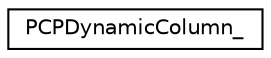 digraph "Graphical Class Hierarchy"
{
  edge [fontname="Helvetica",fontsize="10",labelfontname="Helvetica",labelfontsize="10"];
  node [fontname="Helvetica",fontsize="10",shape=record];
  rankdir="LR";
  Node0 [label="PCPDynamicColumn_",height=0.2,width=0.4,color="black", fillcolor="white", style="filled",URL="$structPCPDynamicColumn__.html"];
}
